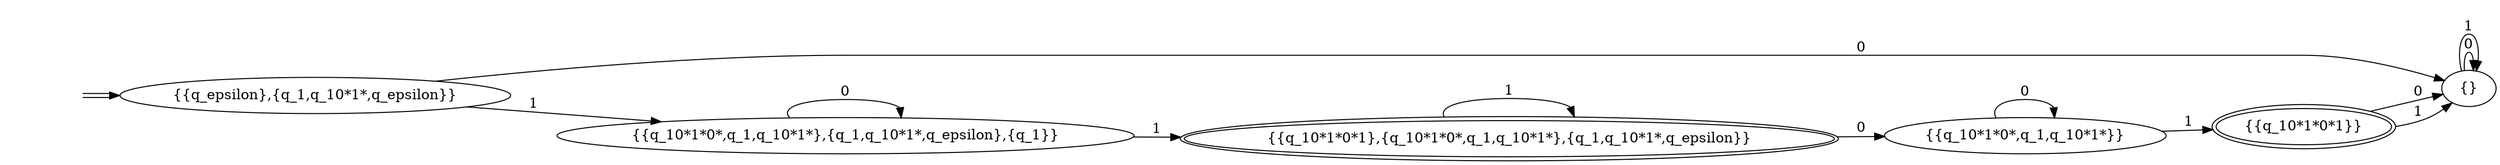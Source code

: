 digraph Automaton { 
  rankdir = LR
  0 [label="{{q_epsilon},{q_1,q_10*1*,q_epsilon}}"];  1 [label="{}"];  2 [label="{{q_10*1*0*,q_1,q_10*1*},{q_1,q_10*1*,q_epsilon},{q_1}}"];  3 [label="{{q_10*1*0*1},{q_10*1*0*,q_1,q_10*1*},{q_1,q_10*1*,q_epsilon}}",peripheries=2];  4 [label="{{q_10*1*0*,q_1,q_10*1*}}"];  5 [label="{{q_10*1*0*1}}",peripheries=2];  start0 [style=invis]
  start0 -> 0[color="black:white:black"]
  0 -> 1 [label = "0" ]
  0 -> 2 [label = "1" ]
  1 -> 1 [label = "0" ]
  1 -> 1 [label = "1" ]
  2 -> 2 [label = "0" ]
  2 -> 3 [label = "1" ]
  3 -> 4 [label = "0" ]
  3 -> 3 [label = "1" ]
  4 -> 4 [label = "0" ]
  4 -> 5 [label = "1" ]
  5 -> 1 [label = "0" ]
  5 -> 1 [label = "1" ]
}

